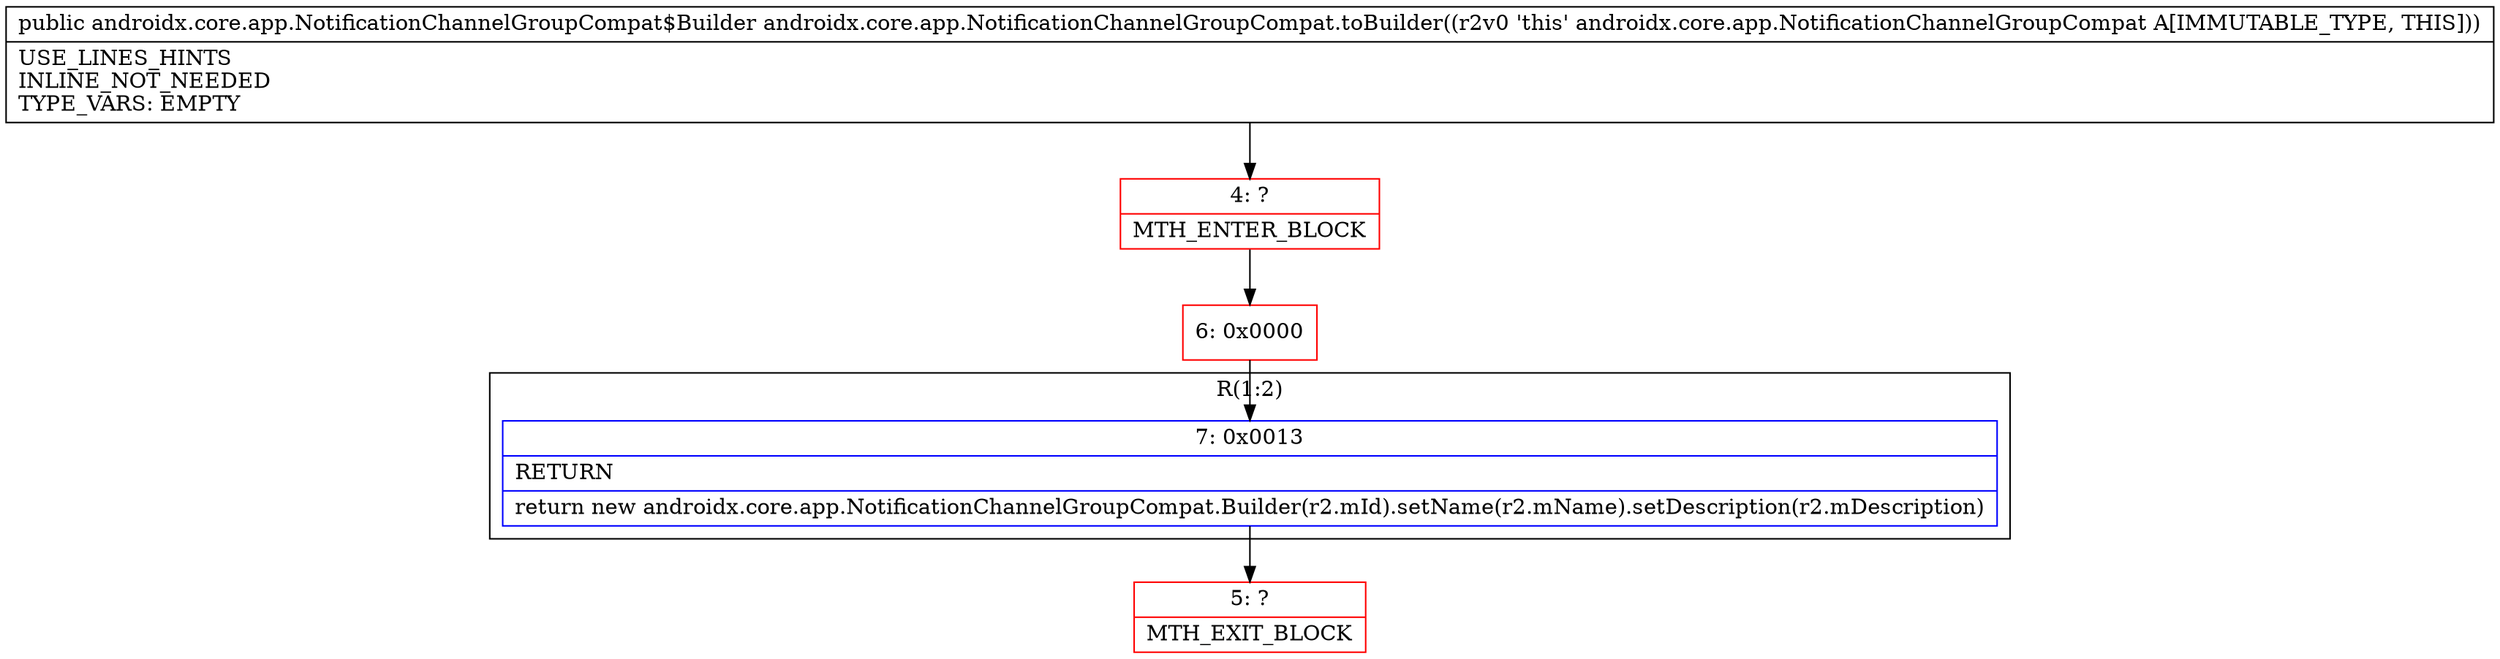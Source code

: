 digraph "CFG forandroidx.core.app.NotificationChannelGroupCompat.toBuilder()Landroidx\/core\/app\/NotificationChannelGroupCompat$Builder;" {
subgraph cluster_Region_597469069 {
label = "R(1:2)";
node [shape=record,color=blue];
Node_7 [shape=record,label="{7\:\ 0x0013|RETURN\l|return new androidx.core.app.NotificationChannelGroupCompat.Builder(r2.mId).setName(r2.mName).setDescription(r2.mDescription)\l}"];
}
Node_4 [shape=record,color=red,label="{4\:\ ?|MTH_ENTER_BLOCK\l}"];
Node_6 [shape=record,color=red,label="{6\:\ 0x0000}"];
Node_5 [shape=record,color=red,label="{5\:\ ?|MTH_EXIT_BLOCK\l}"];
MethodNode[shape=record,label="{public androidx.core.app.NotificationChannelGroupCompat$Builder androidx.core.app.NotificationChannelGroupCompat.toBuilder((r2v0 'this' androidx.core.app.NotificationChannelGroupCompat A[IMMUTABLE_TYPE, THIS]))  | USE_LINES_HINTS\lINLINE_NOT_NEEDED\lTYPE_VARS: EMPTY\l}"];
MethodNode -> Node_4;Node_7 -> Node_5;
Node_4 -> Node_6;
Node_6 -> Node_7;
}

